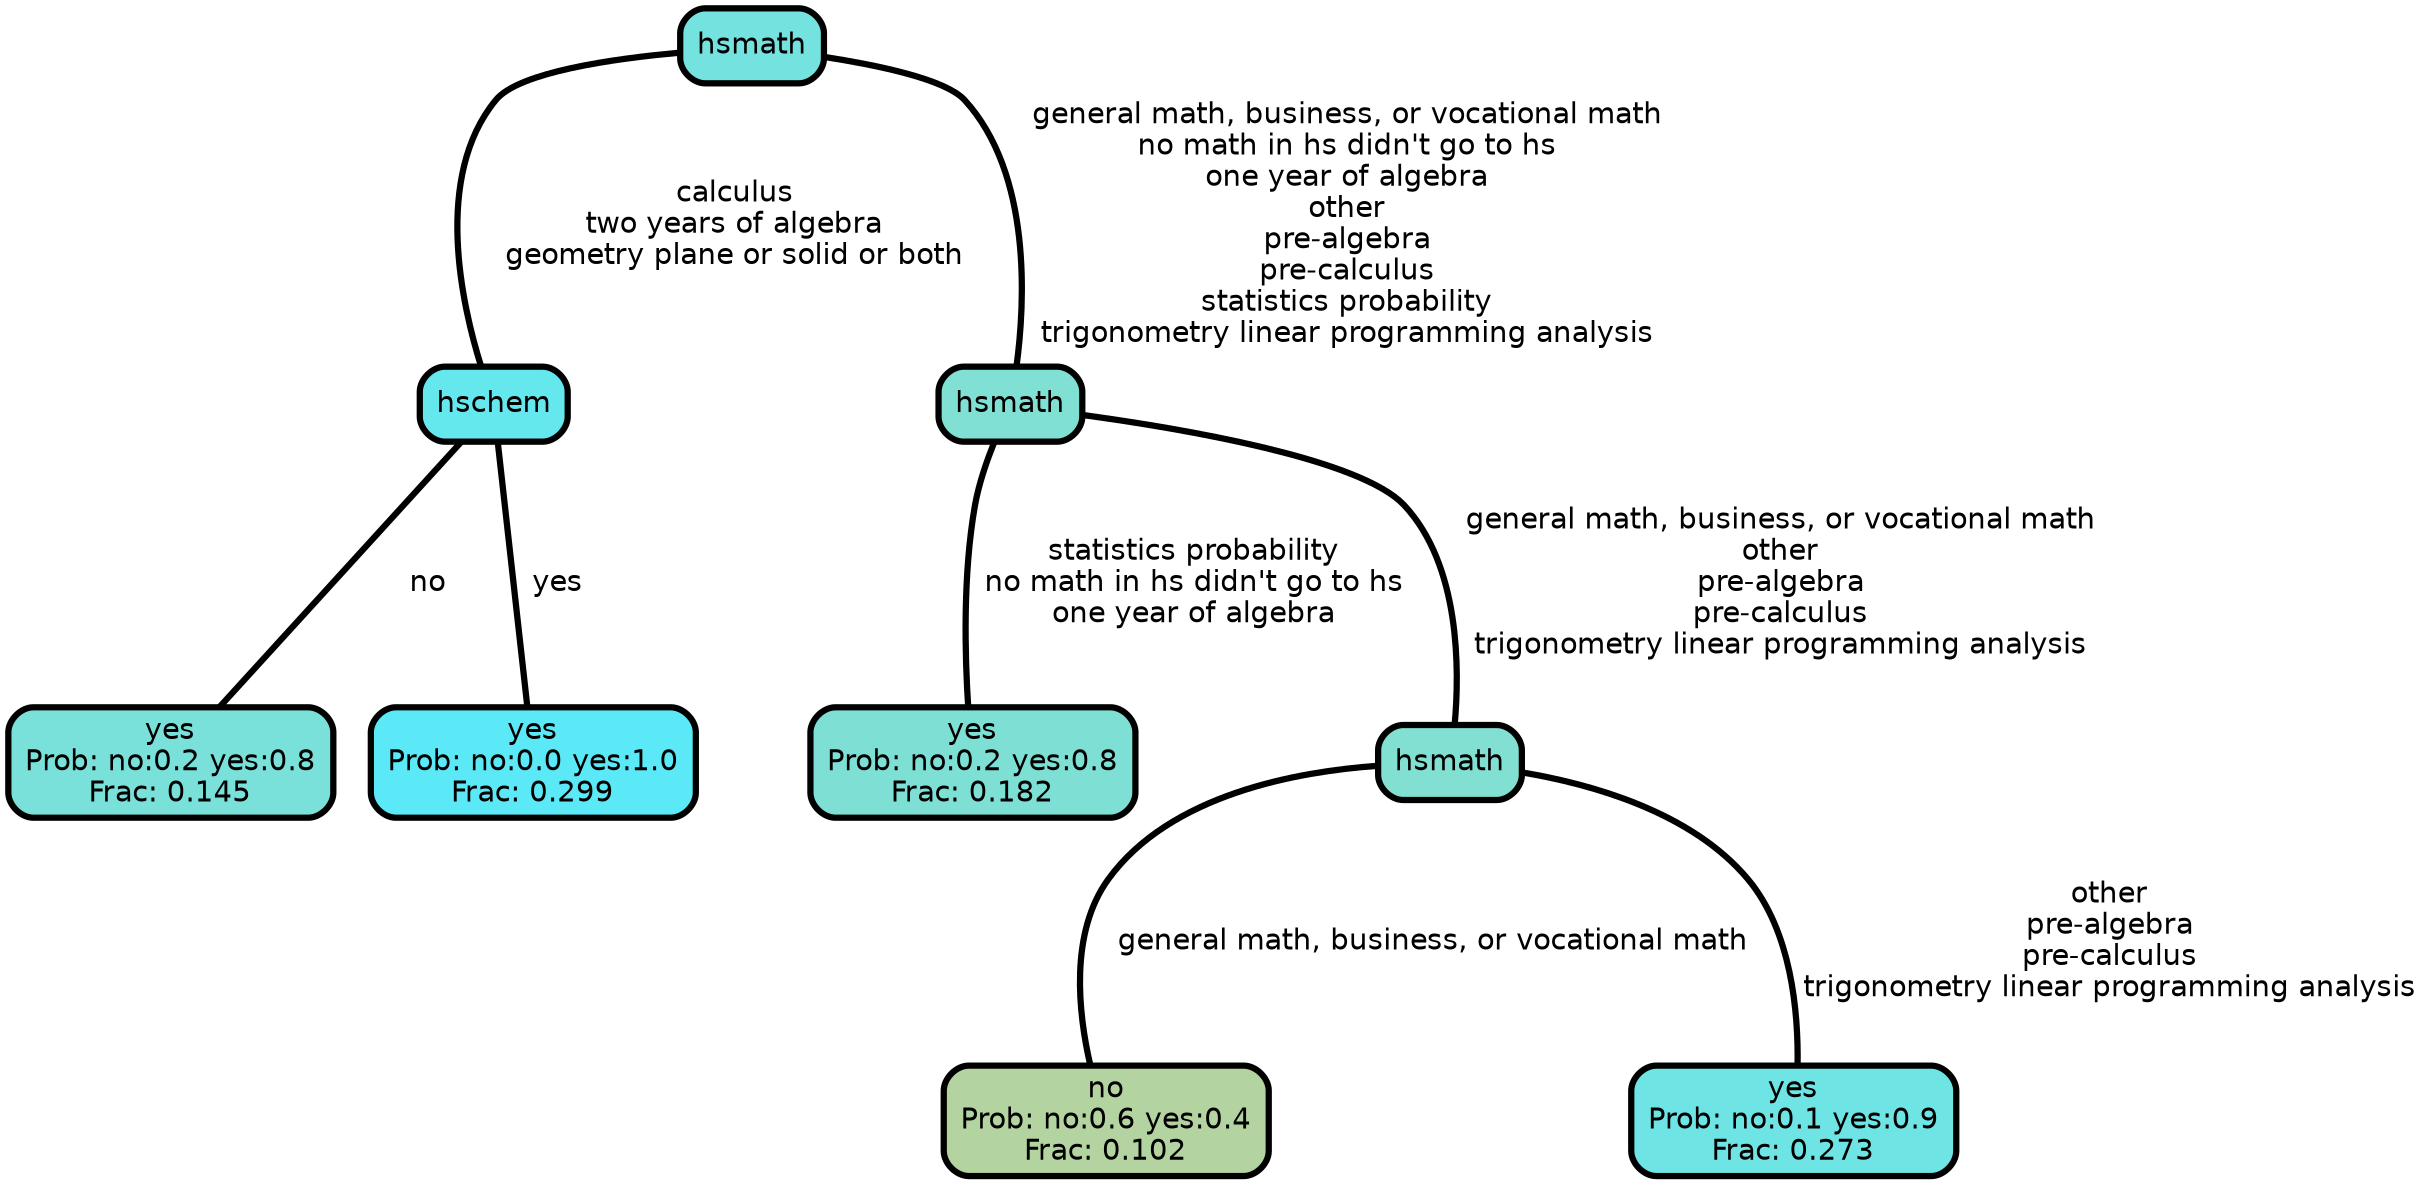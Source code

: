 graph Tree {
node [shape=box, style="filled, rounded",color="black",penwidth="3",fontcolor="black",                 fontname=helvetica] ;
graph [ranksep="0 equally", splines=straight,                 bgcolor=transparent, dpi=200] ;
edge [fontname=helvetica, color=black] ;
0 [label="yes
Prob: no:0.2 yes:0.8
Frac: 0.145", fillcolor="#79e1da"] ;
1 [label="hschem", fillcolor="#65e7ee"] ;
2 [label="yes
Prob: no:0.0 yes:1.0
Frac: 0.299", fillcolor="#5be9f8"] ;
3 [label="hsmath", fillcolor="#74e3df"] ;
4 [label="yes
Prob: no:0.2 yes:0.8
Frac: 0.182", fillcolor="#7ee0d5"] ;
5 [label="hsmath", fillcolor="#80e0d3"] ;
6 [label="no
Prob: no:0.6 yes:0.4
Frac: 0.102", fillcolor="#b3d3a0"] ;
7 [label="hsmath", fillcolor="#81e0d2"] ;
8 [label="yes
Prob: no:0.1 yes:0.9
Frac: 0.273", fillcolor="#6ee4e5"] ;
1 -- 0 [label=" no",penwidth=3] ;
1 -- 2 [label=" yes",penwidth=3] ;
3 -- 1 [label=" calculus\n two years of algebra\n geometry plane or solid or both",penwidth=3] ;
3 -- 5 [label=" general math, business, or vocational math\n no math in hs didn't go to hs\n one year of algebra\n other\n pre-algebra\n pre-calculus\n statistics probability\n trigonometry linear programming analysis",penwidth=3] ;
5 -- 4 [label=" statistics probability\n no math in hs didn't go to hs\n one year of algebra",penwidth=3] ;
5 -- 7 [label=" general math, business, or vocational math\n other\n pre-algebra\n pre-calculus\n trigonometry linear programming analysis",penwidth=3] ;
7 -- 6 [label=" general math, business, or vocational math",penwidth=3] ;
7 -- 8 [label=" other\n pre-algebra\n pre-calculus\n trigonometry linear programming analysis",penwidth=3] ;
{rank = same;}}